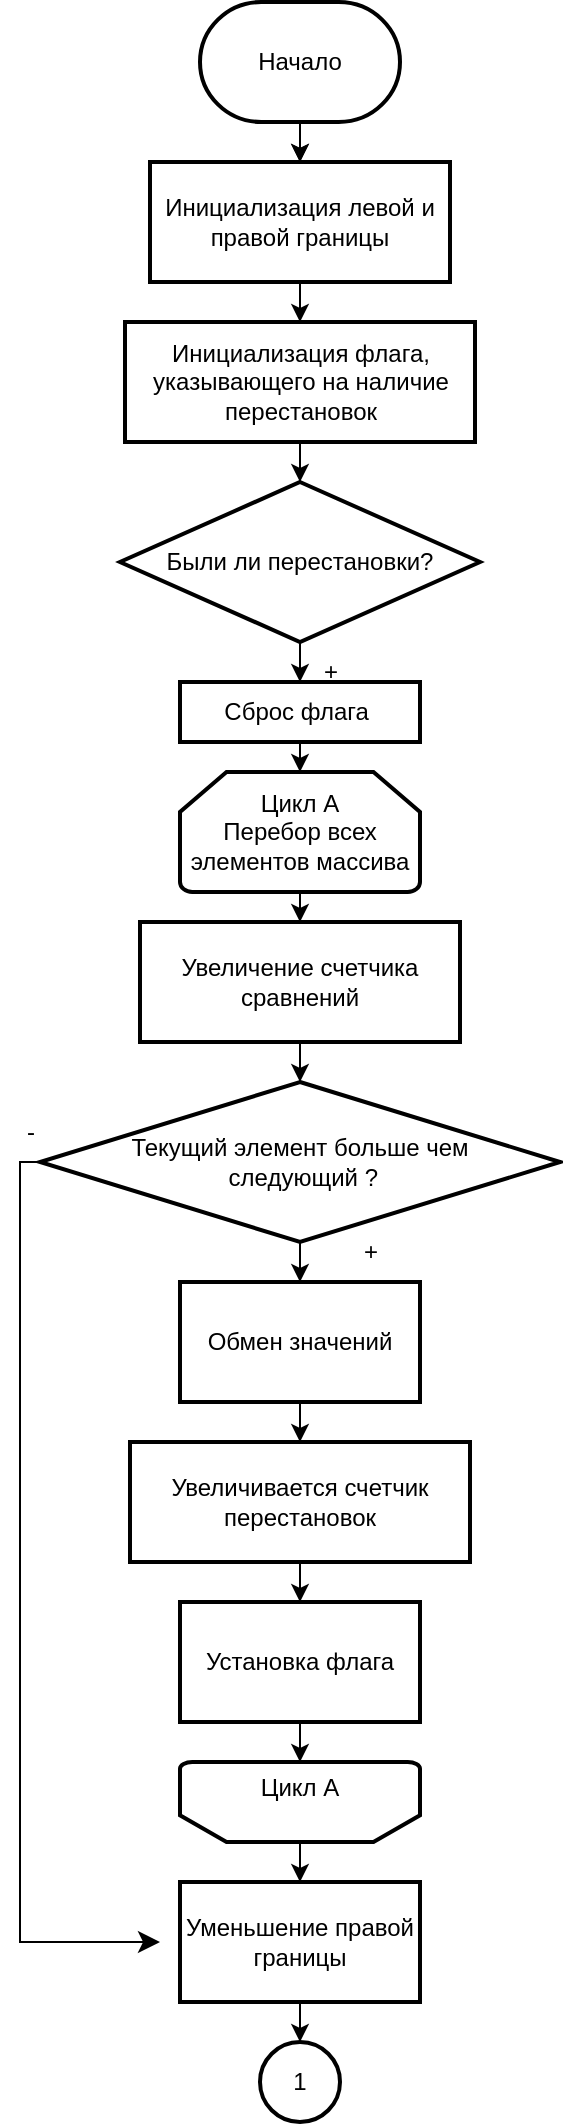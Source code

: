 <mxfile version="25.0.1">
  <diagram name="Страница — 1" id="AfD6zDwTWsjLbywxBRsc">
    <mxGraphModel dx="823" dy="1218" grid="1" gridSize="10" guides="1" tooltips="1" connect="1" arrows="1" fold="1" page="1" pageScale="1" pageWidth="827" pageHeight="1169" math="0" shadow="0">
      <root>
        <mxCell id="0" />
        <mxCell id="1" parent="0" />
        <mxCell id="KiyyF-BbfI75pbUZRWIE-3" value="" style="edgeStyle=orthogonalEdgeStyle;rounded=0;orthogonalLoop=1;jettySize=auto;html=1;" edge="1" parent="1" source="KiyyF-BbfI75pbUZRWIE-1">
          <mxGeometry relative="1" as="geometry">
            <mxPoint x="320" y="220" as="targetPoint" />
          </mxGeometry>
        </mxCell>
        <mxCell id="KiyyF-BbfI75pbUZRWIE-41" value="" style="edgeStyle=orthogonalEdgeStyle;rounded=0;orthogonalLoop=1;jettySize=auto;html=1;" edge="1" parent="1" source="KiyyF-BbfI75pbUZRWIE-1" target="KiyyF-BbfI75pbUZRWIE-40">
          <mxGeometry relative="1" as="geometry" />
        </mxCell>
        <mxCell id="KiyyF-BbfI75pbUZRWIE-1" value="Начало" style="strokeWidth=2;html=1;shape=mxgraph.flowchart.terminator;whiteSpace=wrap;" vertex="1" parent="1">
          <mxGeometry x="270" y="140" width="100" height="60" as="geometry" />
        </mxCell>
        <mxCell id="KiyyF-BbfI75pbUZRWIE-43" value="" style="edgeStyle=orthogonalEdgeStyle;rounded=0;orthogonalLoop=1;jettySize=auto;html=1;" edge="1" parent="1" source="KiyyF-BbfI75pbUZRWIE-40" target="KiyyF-BbfI75pbUZRWIE-42">
          <mxGeometry relative="1" as="geometry" />
        </mxCell>
        <mxCell id="KiyyF-BbfI75pbUZRWIE-40" value="Инициализация левой и правой границы" style="whiteSpace=wrap;html=1;strokeWidth=2;" vertex="1" parent="1">
          <mxGeometry x="245" y="220" width="150" height="60" as="geometry" />
        </mxCell>
        <mxCell id="KiyyF-BbfI75pbUZRWIE-45" value="" style="edgeStyle=orthogonalEdgeStyle;rounded=0;orthogonalLoop=1;jettySize=auto;html=1;" edge="1" parent="1" source="KiyyF-BbfI75pbUZRWIE-42" target="KiyyF-BbfI75pbUZRWIE-44">
          <mxGeometry relative="1" as="geometry" />
        </mxCell>
        <mxCell id="KiyyF-BbfI75pbUZRWIE-42" value="Инициализация флага, указывающего на наличие перестановок" style="whiteSpace=wrap;html=1;strokeWidth=2;" vertex="1" parent="1">
          <mxGeometry x="232.5" y="300" width="175" height="60" as="geometry" />
        </mxCell>
        <mxCell id="KiyyF-BbfI75pbUZRWIE-47" value="" style="edgeStyle=orthogonalEdgeStyle;rounded=0;orthogonalLoop=1;jettySize=auto;html=1;" edge="1" parent="1" source="KiyyF-BbfI75pbUZRWIE-44" target="KiyyF-BbfI75pbUZRWIE-46">
          <mxGeometry relative="1" as="geometry" />
        </mxCell>
        <mxCell id="KiyyF-BbfI75pbUZRWIE-44" value="Были ли перестановки?" style="rhombus;whiteSpace=wrap;html=1;strokeWidth=2;" vertex="1" parent="1">
          <mxGeometry x="230" y="380" width="180" height="80" as="geometry" />
        </mxCell>
        <mxCell id="KiyyF-BbfI75pbUZRWIE-50" value="" style="edgeStyle=orthogonalEdgeStyle;rounded=0;orthogonalLoop=1;jettySize=auto;html=1;" edge="1" parent="1" source="KiyyF-BbfI75pbUZRWIE-46" target="KiyyF-BbfI75pbUZRWIE-49">
          <mxGeometry relative="1" as="geometry" />
        </mxCell>
        <mxCell id="KiyyF-BbfI75pbUZRWIE-46" value="Сброс флага&amp;nbsp;" style="whiteSpace=wrap;html=1;strokeWidth=2;" vertex="1" parent="1">
          <mxGeometry x="260" y="480" width="120" height="30" as="geometry" />
        </mxCell>
        <mxCell id="KiyyF-BbfI75pbUZRWIE-48" value="+" style="text;html=1;align=center;verticalAlign=middle;resizable=0;points=[];autosize=1;strokeColor=none;fillColor=none;" vertex="1" parent="1">
          <mxGeometry x="320" y="460" width="30" height="30" as="geometry" />
        </mxCell>
        <mxCell id="KiyyF-BbfI75pbUZRWIE-52" value="" style="edgeStyle=orthogonalEdgeStyle;rounded=0;orthogonalLoop=1;jettySize=auto;html=1;" edge="1" parent="1" source="KiyyF-BbfI75pbUZRWIE-49" target="KiyyF-BbfI75pbUZRWIE-51">
          <mxGeometry relative="1" as="geometry" />
        </mxCell>
        <mxCell id="KiyyF-BbfI75pbUZRWIE-49" value="Цикл А&lt;div&gt;Перебор всех элементов массива&lt;/div&gt;" style="strokeWidth=2;html=1;shape=mxgraph.flowchart.loop_limit;whiteSpace=wrap;" vertex="1" parent="1">
          <mxGeometry x="260" y="525" width="120" height="60" as="geometry" />
        </mxCell>
        <mxCell id="KiyyF-BbfI75pbUZRWIE-54" value="" style="edgeStyle=orthogonalEdgeStyle;rounded=0;orthogonalLoop=1;jettySize=auto;html=1;" edge="1" parent="1" source="KiyyF-BbfI75pbUZRWIE-51" target="KiyyF-BbfI75pbUZRWIE-53">
          <mxGeometry relative="1" as="geometry" />
        </mxCell>
        <mxCell id="KiyyF-BbfI75pbUZRWIE-51" value="Увеличение счетчика сравнений" style="whiteSpace=wrap;html=1;strokeWidth=2;" vertex="1" parent="1">
          <mxGeometry x="240" y="600" width="160" height="60" as="geometry" />
        </mxCell>
        <mxCell id="KiyyF-BbfI75pbUZRWIE-57" value="" style="edgeStyle=orthogonalEdgeStyle;rounded=0;orthogonalLoop=1;jettySize=auto;html=1;" edge="1" parent="1" source="KiyyF-BbfI75pbUZRWIE-53" target="KiyyF-BbfI75pbUZRWIE-56">
          <mxGeometry relative="1" as="geometry" />
        </mxCell>
        <mxCell id="KiyyF-BbfI75pbUZRWIE-53" value="Текущий элемент больше чем&lt;div&gt;&amp;nbsp;следующий ?&lt;/div&gt;" style="rhombus;whiteSpace=wrap;html=1;strokeWidth=2;" vertex="1" parent="1">
          <mxGeometry x="190" y="680" width="260" height="80" as="geometry" />
        </mxCell>
        <mxCell id="KiyyF-BbfI75pbUZRWIE-55" value="+" style="text;html=1;align=center;verticalAlign=middle;resizable=0;points=[];autosize=1;strokeColor=none;fillColor=none;" vertex="1" parent="1">
          <mxGeometry x="340" y="750" width="30" height="30" as="geometry" />
        </mxCell>
        <mxCell id="KiyyF-BbfI75pbUZRWIE-59" value="" style="edgeStyle=orthogonalEdgeStyle;rounded=0;orthogonalLoop=1;jettySize=auto;html=1;" edge="1" parent="1" source="KiyyF-BbfI75pbUZRWIE-56" target="KiyyF-BbfI75pbUZRWIE-58">
          <mxGeometry relative="1" as="geometry" />
        </mxCell>
        <mxCell id="KiyyF-BbfI75pbUZRWIE-56" value="Обмен значений" style="whiteSpace=wrap;html=1;strokeWidth=2;" vertex="1" parent="1">
          <mxGeometry x="260" y="780" width="120" height="60" as="geometry" />
        </mxCell>
        <mxCell id="KiyyF-BbfI75pbUZRWIE-63" value="" style="edgeStyle=orthogonalEdgeStyle;rounded=0;orthogonalLoop=1;jettySize=auto;html=1;" edge="1" parent="1" source="KiyyF-BbfI75pbUZRWIE-58" target="KiyyF-BbfI75pbUZRWIE-62">
          <mxGeometry relative="1" as="geometry" />
        </mxCell>
        <mxCell id="KiyyF-BbfI75pbUZRWIE-58" value="Увеличивается счетчик перестановок" style="whiteSpace=wrap;html=1;strokeWidth=2;" vertex="1" parent="1">
          <mxGeometry x="235" y="860" width="170" height="60" as="geometry" />
        </mxCell>
        <mxCell id="KiyyF-BbfI75pbUZRWIE-65" value="" style="edgeStyle=orthogonalEdgeStyle;rounded=0;orthogonalLoop=1;jettySize=auto;html=1;" edge="1" parent="1" source="KiyyF-BbfI75pbUZRWIE-62" target="KiyyF-BbfI75pbUZRWIE-64">
          <mxGeometry relative="1" as="geometry" />
        </mxCell>
        <mxCell id="KiyyF-BbfI75pbUZRWIE-62" value="Установка флага" style="whiteSpace=wrap;html=1;strokeWidth=2;" vertex="1" parent="1">
          <mxGeometry x="260" y="940" width="120" height="60" as="geometry" />
        </mxCell>
        <mxCell id="KiyyF-BbfI75pbUZRWIE-68" value="" style="edgeStyle=orthogonalEdgeStyle;rounded=0;orthogonalLoop=1;jettySize=auto;html=1;" edge="1" parent="1" source="KiyyF-BbfI75pbUZRWIE-64" target="KiyyF-BbfI75pbUZRWIE-67">
          <mxGeometry relative="1" as="geometry" />
        </mxCell>
        <mxCell id="KiyyF-BbfI75pbUZRWIE-64" value="Цикл А&lt;div&gt;&lt;br&gt;&lt;/div&gt;" style="strokeWidth=2;html=1;shape=mxgraph.flowchart.loop_limit;whiteSpace=wrap;direction=west;" vertex="1" parent="1">
          <mxGeometry x="260" y="1020" width="120" height="40" as="geometry" />
        </mxCell>
        <mxCell id="KiyyF-BbfI75pbUZRWIE-72" value="" style="edgeStyle=orthogonalEdgeStyle;rounded=0;orthogonalLoop=1;jettySize=auto;html=1;" edge="1" parent="1" source="KiyyF-BbfI75pbUZRWIE-67" target="KiyyF-BbfI75pbUZRWIE-71">
          <mxGeometry relative="1" as="geometry" />
        </mxCell>
        <mxCell id="KiyyF-BbfI75pbUZRWIE-67" value="Уменьшение правой границы" style="whiteSpace=wrap;html=1;strokeWidth=2;" vertex="1" parent="1">
          <mxGeometry x="260" y="1080" width="120" height="60" as="geometry" />
        </mxCell>
        <mxCell id="KiyyF-BbfI75pbUZRWIE-69" value="" style="edgeStyle=segmentEdgeStyle;endArrow=classic;html=1;curved=0;rounded=0;endSize=8;startSize=8;entryX=0;entryY=0.5;entryDx=0;entryDy=0;" edge="1" parent="1">
          <mxGeometry width="50" height="50" relative="1" as="geometry">
            <mxPoint x="190" y="720" as="sourcePoint" />
            <mxPoint x="250" y="1110" as="targetPoint" />
            <Array as="points">
              <mxPoint x="180" y="1110" />
            </Array>
          </mxGeometry>
        </mxCell>
        <mxCell id="KiyyF-BbfI75pbUZRWIE-70" value="-" style="text;html=1;align=center;verticalAlign=middle;resizable=0;points=[];autosize=1;strokeColor=none;fillColor=none;" vertex="1" parent="1">
          <mxGeometry x="170" y="690" width="30" height="30" as="geometry" />
        </mxCell>
        <mxCell id="KiyyF-BbfI75pbUZRWIE-71" value="1" style="ellipse;whiteSpace=wrap;html=1;strokeWidth=2;" vertex="1" parent="1">
          <mxGeometry x="300" y="1160" width="40" height="40" as="geometry" />
        </mxCell>
      </root>
    </mxGraphModel>
  </diagram>
</mxfile>
